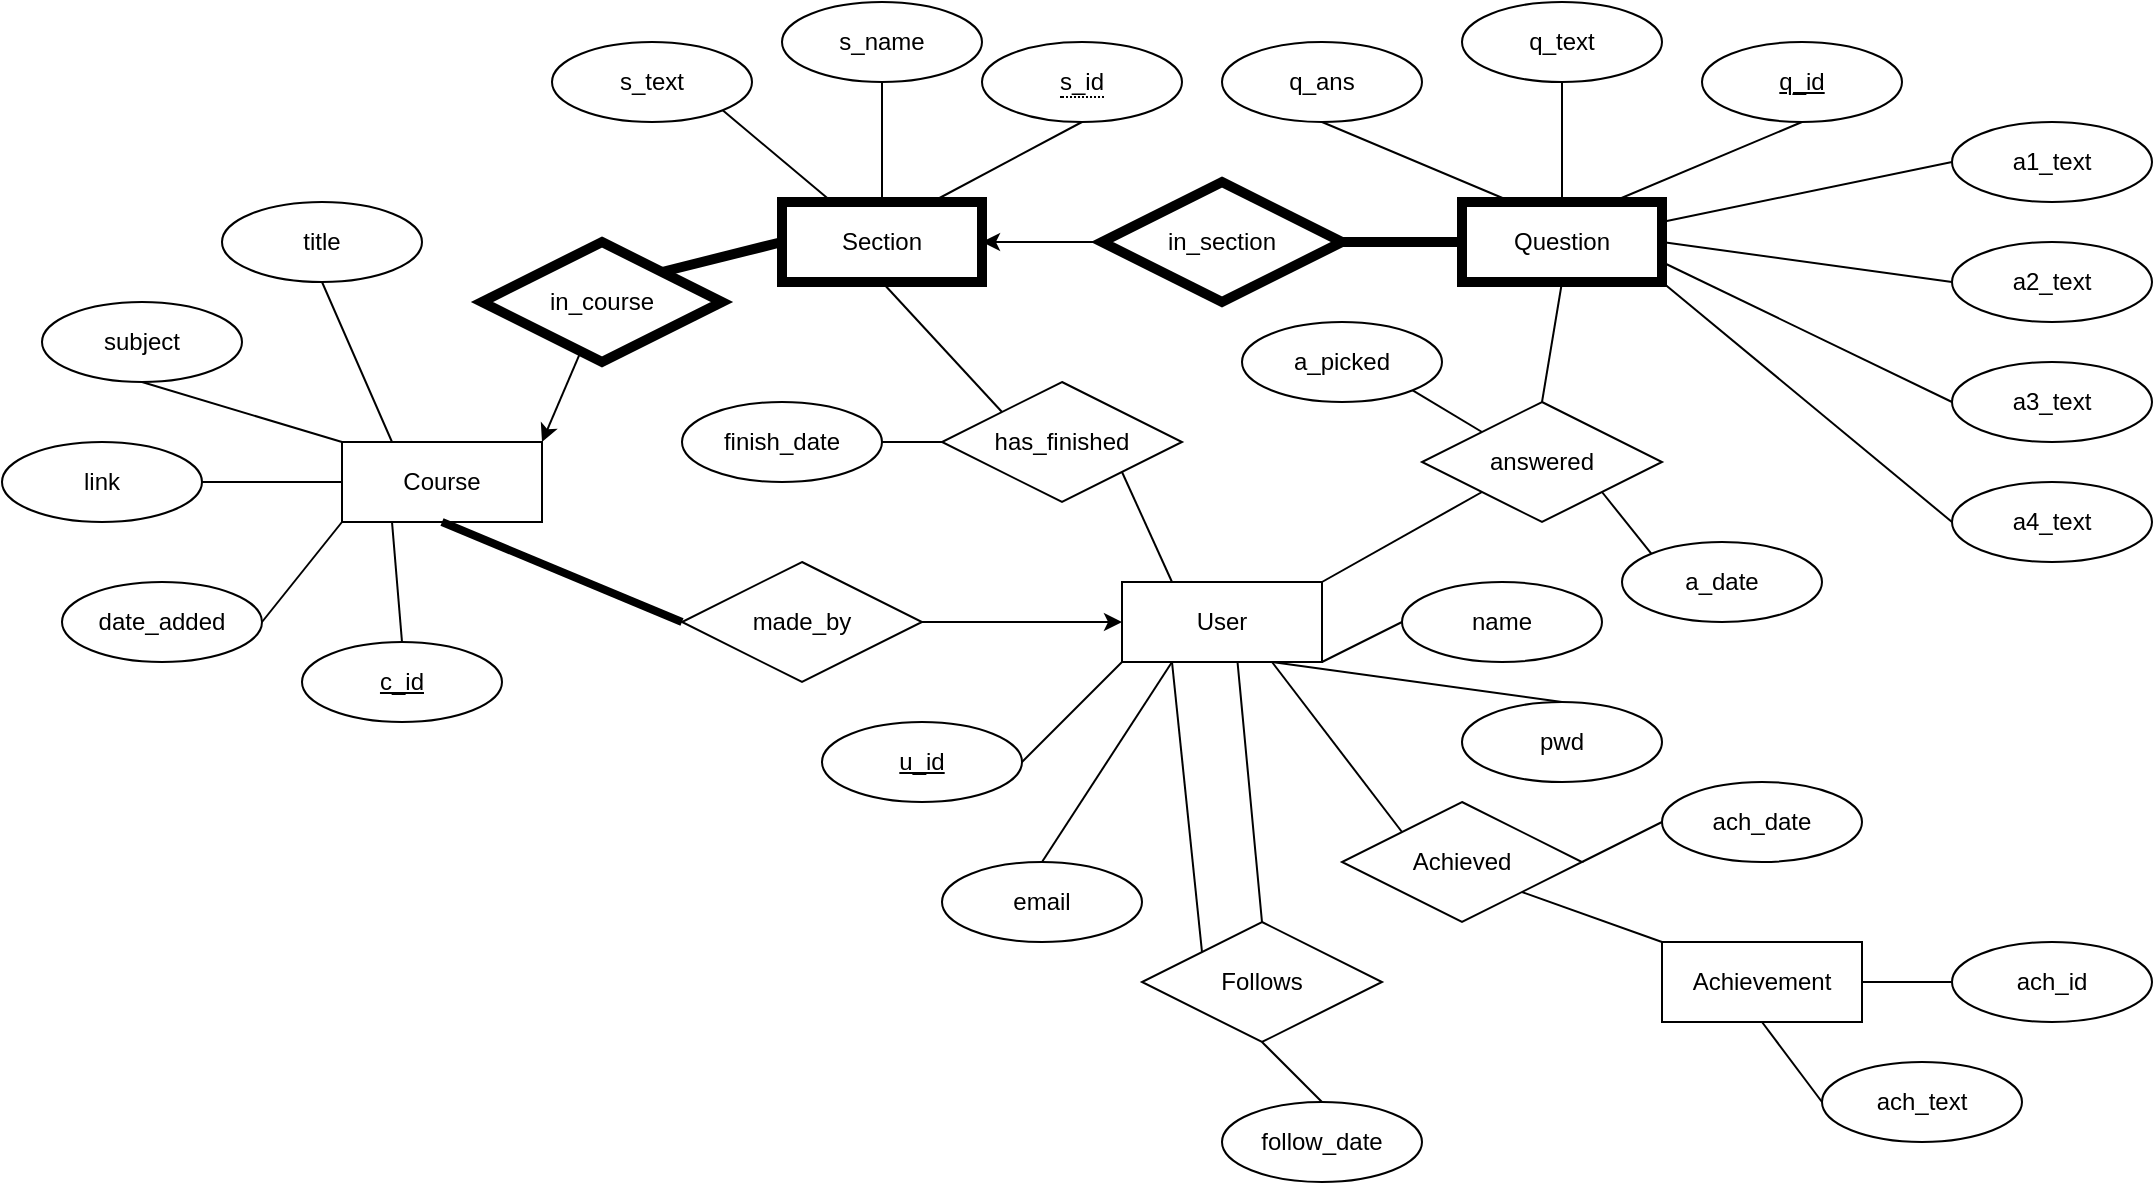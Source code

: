 <mxfile version="26.0.14">
  <diagram name="Page-1" id="UfRvtN0WD_MTOmSV6eDm">
    <mxGraphModel dx="526" dy="587" grid="1" gridSize="10" guides="1" tooltips="1" connect="1" arrows="1" fold="1" page="1" pageScale="1" pageWidth="850" pageHeight="1100" math="0" shadow="0">
      <root>
        <mxCell id="0" />
        <mxCell id="1" parent="0" />
        <mxCell id="OdUGsTOA7TWsg05n_6C7-2" value="Course" style="whiteSpace=wrap;html=1;align=center;" parent="1" vertex="1">
          <mxGeometry x="370" y="410" width="100" height="40" as="geometry" />
        </mxCell>
        <mxCell id="OdUGsTOA7TWsg05n_6C7-3" value="Section" style="whiteSpace=wrap;html=1;align=center;strokeWidth=5;" parent="1" vertex="1">
          <mxGeometry x="590" y="290" width="100" height="40" as="geometry" />
        </mxCell>
        <mxCell id="om3eo5C21DNyq840Sv7h-9" style="edgeStyle=none;rounded=0;orthogonalLoop=1;jettySize=auto;html=1;entryX=1;entryY=0;entryDx=0;entryDy=0;" parent="1" source="om3eo5C21DNyq840Sv7h-1" target="OdUGsTOA7TWsg05n_6C7-2" edge="1">
          <mxGeometry relative="1" as="geometry" />
        </mxCell>
        <mxCell id="om3eo5C21DNyq840Sv7h-1" value="in_course" style="shape=rhombus;perimeter=rhombusPerimeter;whiteSpace=wrap;html=1;align=center;strokeWidth=5;" parent="1" vertex="1">
          <mxGeometry x="440" y="310" width="120" height="60" as="geometry" />
        </mxCell>
        <mxCell id="om3eo5C21DNyq840Sv7h-5" value="" style="endArrow=none;html=1;rounded=0;exitX=1;exitY=0;exitDx=0;exitDy=0;entryX=0;entryY=0.5;entryDx=0;entryDy=0;strokeWidth=5;" parent="1" source="om3eo5C21DNyq840Sv7h-1" target="OdUGsTOA7TWsg05n_6C7-3" edge="1">
          <mxGeometry relative="1" as="geometry">
            <mxPoint x="460" y="370" as="sourcePoint" />
            <mxPoint x="620" y="370" as="targetPoint" />
          </mxGeometry>
        </mxCell>
        <mxCell id="om3eo5C21DNyq840Sv7h-10" style="edgeStyle=none;rounded=0;orthogonalLoop=1;jettySize=auto;html=1;entryX=1;entryY=0.5;entryDx=0;entryDy=0;" parent="1" source="om3eo5C21DNyq840Sv7h-7" target="OdUGsTOA7TWsg05n_6C7-3" edge="1">
          <mxGeometry relative="1" as="geometry" />
        </mxCell>
        <mxCell id="om3eo5C21DNyq840Sv7h-7" value="in_section" style="shape=rhombus;perimeter=rhombusPerimeter;whiteSpace=wrap;html=1;align=center;strokeWidth=5;" parent="1" vertex="1">
          <mxGeometry x="750" y="280" width="120" height="60" as="geometry" />
        </mxCell>
        <mxCell id="om3eo5C21DNyq840Sv7h-11" value="Question" style="whiteSpace=wrap;html=1;align=center;strokeWidth=5;" parent="1" vertex="1">
          <mxGeometry x="930" y="290" width="100" height="40" as="geometry" />
        </mxCell>
        <mxCell id="om3eo5C21DNyq840Sv7h-13" value="" style="endArrow=none;html=1;rounded=0;exitX=1;exitY=0.5;exitDx=0;exitDy=0;entryX=0;entryY=0.5;entryDx=0;entryDy=0;strokeWidth=5;" parent="1" source="om3eo5C21DNyq840Sv7h-7" target="om3eo5C21DNyq840Sv7h-11" edge="1">
          <mxGeometry relative="1" as="geometry">
            <mxPoint x="550" y="320" as="sourcePoint" />
            <mxPoint x="600" y="320" as="targetPoint" />
          </mxGeometry>
        </mxCell>
        <mxCell id="om3eo5C21DNyq840Sv7h-18" value="User" style="whiteSpace=wrap;html=1;align=center;" parent="1" vertex="1">
          <mxGeometry x="760" y="480" width="100" height="40" as="geometry" />
        </mxCell>
        <mxCell id="om3eo5C21DNyq840Sv7h-19" value="email" style="ellipse;whiteSpace=wrap;html=1;align=center;" parent="1" vertex="1">
          <mxGeometry x="670" y="620" width="100" height="40" as="geometry" />
        </mxCell>
        <mxCell id="om3eo5C21DNyq840Sv7h-20" value="u_id" style="ellipse;whiteSpace=wrap;html=1;align=center;fontStyle=4;" parent="1" vertex="1">
          <mxGeometry x="610" y="550" width="100" height="40" as="geometry" />
        </mxCell>
        <mxCell id="om3eo5C21DNyq840Sv7h-22" value="pwd" style="ellipse;whiteSpace=wrap;html=1;align=center;" parent="1" vertex="1">
          <mxGeometry x="930" y="540" width="100" height="40" as="geometry" />
        </mxCell>
        <mxCell id="om3eo5C21DNyq840Sv7h-23" value="name" style="ellipse;whiteSpace=wrap;html=1;align=center;" parent="1" vertex="1">
          <mxGeometry x="900" y="480" width="100" height="40" as="geometry" />
        </mxCell>
        <mxCell id="om3eo5C21DNyq840Sv7h-26" value="" style="endArrow=none;html=1;rounded=0;exitX=1;exitY=0.5;exitDx=0;exitDy=0;entryX=0;entryY=1;entryDx=0;entryDy=0;" parent="1" source="om3eo5C21DNyq840Sv7h-20" target="om3eo5C21DNyq840Sv7h-18" edge="1">
          <mxGeometry relative="1" as="geometry">
            <mxPoint x="400" y="650" as="sourcePoint" />
            <mxPoint x="560" y="650" as="targetPoint" />
          </mxGeometry>
        </mxCell>
        <mxCell id="om3eo5C21DNyq840Sv7h-28" value="" style="endArrow=none;html=1;rounded=0;exitX=0.5;exitY=0;exitDx=0;exitDy=0;entryX=0.25;entryY=1;entryDx=0;entryDy=0;" parent="1" source="om3eo5C21DNyq840Sv7h-19" target="om3eo5C21DNyq840Sv7h-18" edge="1">
          <mxGeometry relative="1" as="geometry">
            <mxPoint x="720" y="570" as="sourcePoint" />
            <mxPoint x="770" y="530" as="targetPoint" />
          </mxGeometry>
        </mxCell>
        <mxCell id="om3eo5C21DNyq840Sv7h-29" value="" style="endArrow=none;html=1;rounded=0;exitX=0.5;exitY=0;exitDx=0;exitDy=0;entryX=0.75;entryY=1;entryDx=0;entryDy=0;" parent="1" source="om3eo5C21DNyq840Sv7h-22" target="om3eo5C21DNyq840Sv7h-18" edge="1">
          <mxGeometry relative="1" as="geometry">
            <mxPoint x="730" y="580" as="sourcePoint" />
            <mxPoint x="780" y="540" as="targetPoint" />
          </mxGeometry>
        </mxCell>
        <mxCell id="om3eo5C21DNyq840Sv7h-30" value="" style="endArrow=none;html=1;rounded=0;exitX=0;exitY=0.5;exitDx=0;exitDy=0;entryX=1;entryY=1;entryDx=0;entryDy=0;" parent="1" source="om3eo5C21DNyq840Sv7h-23" target="om3eo5C21DNyq840Sv7h-18" edge="1">
          <mxGeometry relative="1" as="geometry">
            <mxPoint x="740" y="590" as="sourcePoint" />
            <mxPoint x="790" y="550" as="targetPoint" />
          </mxGeometry>
        </mxCell>
        <mxCell id="om3eo5C21DNyq840Sv7h-33" style="edgeStyle=none;rounded=0;orthogonalLoop=1;jettySize=auto;html=1;entryX=0;entryY=0.5;entryDx=0;entryDy=0;exitX=1;exitY=0.5;exitDx=0;exitDy=0;" parent="1" source="om3eo5C21DNyq840Sv7h-31" target="om3eo5C21DNyq840Sv7h-18" edge="1">
          <mxGeometry relative="1" as="geometry" />
        </mxCell>
        <mxCell id="om3eo5C21DNyq840Sv7h-31" value="made_by" style="shape=rhombus;perimeter=rhombusPerimeter;whiteSpace=wrap;html=1;align=center;" parent="1" vertex="1">
          <mxGeometry x="540" y="470" width="120" height="60" as="geometry" />
        </mxCell>
        <mxCell id="om3eo5C21DNyq840Sv7h-32" value="" style="endArrow=none;html=1;rounded=0;exitX=0.5;exitY=1;exitDx=0;exitDy=0;entryX=0;entryY=0.5;entryDx=0;entryDy=0;strokeWidth=4;" parent="1" source="OdUGsTOA7TWsg05n_6C7-2" target="om3eo5C21DNyq840Sv7h-31" edge="1">
          <mxGeometry relative="1" as="geometry">
            <mxPoint x="270" y="460" as="sourcePoint" />
            <mxPoint x="430" y="460" as="targetPoint" />
          </mxGeometry>
        </mxCell>
        <mxCell id="om3eo5C21DNyq840Sv7h-34" value="has_finished" style="shape=rhombus;perimeter=rhombusPerimeter;whiteSpace=wrap;html=1;align=center;" parent="1" vertex="1">
          <mxGeometry x="670" y="380" width="120" height="60" as="geometry" />
        </mxCell>
        <mxCell id="om3eo5C21DNyq840Sv7h-36" value="" style="endArrow=none;html=1;rounded=0;exitX=0.5;exitY=1;exitDx=0;exitDy=0;entryX=0;entryY=0;entryDx=0;entryDy=0;" parent="1" source="OdUGsTOA7TWsg05n_6C7-3" target="om3eo5C21DNyq840Sv7h-34" edge="1">
          <mxGeometry relative="1" as="geometry">
            <mxPoint x="890" y="600" as="sourcePoint" />
            <mxPoint x="845" y="530" as="targetPoint" />
          </mxGeometry>
        </mxCell>
        <mxCell id="om3eo5C21DNyq840Sv7h-37" value="finish_date" style="ellipse;whiteSpace=wrap;html=1;align=center;" parent="1" vertex="1">
          <mxGeometry x="540" y="390" width="100" height="40" as="geometry" />
        </mxCell>
        <mxCell id="om3eo5C21DNyq840Sv7h-38" value="" style="endArrow=none;html=1;rounded=0;exitX=1;exitY=0.5;exitDx=0;exitDy=0;entryX=0;entryY=0.5;entryDx=0;entryDy=0;" parent="1" source="om3eo5C21DNyq840Sv7h-37" target="om3eo5C21DNyq840Sv7h-34" edge="1">
          <mxGeometry relative="1" as="geometry">
            <mxPoint x="650" y="340" as="sourcePoint" />
            <mxPoint x="710" y="405" as="targetPoint" />
          </mxGeometry>
        </mxCell>
        <mxCell id="om3eo5C21DNyq840Sv7h-39" value="answered" style="shape=rhombus;perimeter=rhombusPerimeter;whiteSpace=wrap;html=1;align=center;" parent="1" vertex="1">
          <mxGeometry x="910" y="390" width="120" height="60" as="geometry" />
        </mxCell>
        <mxCell id="om3eo5C21DNyq840Sv7h-43" value="" style="endArrow=none;html=1;rounded=0;exitX=0;exitY=1;exitDx=0;exitDy=0;entryX=1;entryY=0;entryDx=0;entryDy=0;" parent="1" source="om3eo5C21DNyq840Sv7h-39" target="om3eo5C21DNyq840Sv7h-18" edge="1">
          <mxGeometry relative="1" as="geometry">
            <mxPoint x="920" y="570" as="sourcePoint" />
            <mxPoint x="870" y="530" as="targetPoint" />
          </mxGeometry>
        </mxCell>
        <mxCell id="om3eo5C21DNyq840Sv7h-46" value="" style="endArrow=none;html=1;rounded=0;exitX=0;exitY=0.5;exitDx=0;exitDy=0;entryX=1;entryY=1;entryDx=0;entryDy=0;" parent="1" source="AKw_GaRQy8joi6KpRtJ3-4" target="om3eo5C21DNyq840Sv7h-11" edge="1">
          <mxGeometry relative="1" as="geometry">
            <mxPoint x="1040" y="510" as="sourcePoint" />
            <mxPoint x="880" y="520" as="targetPoint" />
          </mxGeometry>
        </mxCell>
        <mxCell id="om3eo5C21DNyq840Sv7h-47" value="" style="endArrow=none;html=1;rounded=0;exitX=0.5;exitY=1;exitDx=0;exitDy=0;entryX=0.5;entryY=0;entryDx=0;entryDy=0;" parent="1" source="om3eo5C21DNyq840Sv7h-11" target="om3eo5C21DNyq840Sv7h-39" edge="1">
          <mxGeometry relative="1" as="geometry">
            <mxPoint x="1050" y="520" as="sourcePoint" />
            <mxPoint x="890" y="530" as="targetPoint" />
          </mxGeometry>
        </mxCell>
        <mxCell id="om3eo5C21DNyq840Sv7h-58" value="q_text" style="ellipse;whiteSpace=wrap;html=1;align=center;" parent="1" vertex="1">
          <mxGeometry x="930" y="190" width="100" height="40" as="geometry" />
        </mxCell>
        <mxCell id="om3eo5C21DNyq840Sv7h-59" value="" style="endArrow=none;html=1;rounded=0;exitX=0.5;exitY=1;exitDx=0;exitDy=0;entryX=0.5;entryY=0;entryDx=0;entryDy=0;" parent="1" source="om3eo5C21DNyq840Sv7h-58" target="om3eo5C21DNyq840Sv7h-11" edge="1">
          <mxGeometry relative="1" as="geometry">
            <mxPoint x="1360" y="270" as="sourcePoint" />
            <mxPoint x="1360" y="300" as="targetPoint" />
          </mxGeometry>
        </mxCell>
        <mxCell id="om3eo5C21DNyq840Sv7h-61" value="" style="endArrow=none;html=1;rounded=0;exitX=0.5;exitY=1;exitDx=0;exitDy=0;entryX=0.75;entryY=0;entryDx=0;entryDy=0;" parent="1" source="om3eo5C21DNyq840Sv7h-64" target="om3eo5C21DNyq840Sv7h-11" edge="1">
          <mxGeometry relative="1" as="geometry">
            <mxPoint x="1090" y="250" as="sourcePoint" />
            <mxPoint x="990" y="300" as="targetPoint" />
          </mxGeometry>
        </mxCell>
        <mxCell id="om3eo5C21DNyq840Sv7h-62" value="q_ans" style="ellipse;whiteSpace=wrap;html=1;align=center;" parent="1" vertex="1">
          <mxGeometry x="810" y="210" width="100" height="40" as="geometry" />
        </mxCell>
        <mxCell id="om3eo5C21DNyq840Sv7h-63" value="" style="endArrow=none;html=1;rounded=0;exitX=0.5;exitY=1;exitDx=0;exitDy=0;entryX=0.25;entryY=0;entryDx=0;entryDy=0;" parent="1" source="om3eo5C21DNyq840Sv7h-62" target="om3eo5C21DNyq840Sv7h-11" edge="1">
          <mxGeometry relative="1" as="geometry">
            <mxPoint x="990" y="240" as="sourcePoint" />
            <mxPoint x="990" y="300" as="targetPoint" />
          </mxGeometry>
        </mxCell>
        <mxCell id="om3eo5C21DNyq840Sv7h-64" value="q_id" style="ellipse;whiteSpace=wrap;html=1;align=center;fontStyle=4;" parent="1" vertex="1">
          <mxGeometry x="1050" y="210" width="100" height="40" as="geometry" />
        </mxCell>
        <mxCell id="om3eo5C21DNyq840Sv7h-65" value="s_name" style="ellipse;whiteSpace=wrap;html=1;align=center;" parent="1" vertex="1">
          <mxGeometry x="590" y="190" width="100" height="40" as="geometry" />
        </mxCell>
        <mxCell id="om3eo5C21DNyq840Sv7h-66" value="s_text" style="ellipse;whiteSpace=wrap;html=1;align=center;" parent="1" vertex="1">
          <mxGeometry x="475" y="210" width="100" height="40" as="geometry" />
        </mxCell>
        <mxCell id="om3eo5C21DNyq840Sv7h-68" value="&lt;span style=&quot;border-bottom: 1px dotted&quot;&gt;s_id&lt;/span&gt;" style="ellipse;whiteSpace=wrap;html=1;align=center;" parent="1" vertex="1">
          <mxGeometry x="690" y="210" width="100" height="40" as="geometry" />
        </mxCell>
        <mxCell id="om3eo5C21DNyq840Sv7h-69" value="" style="endArrow=none;html=1;rounded=0;exitX=1;exitY=1;exitDx=0;exitDy=0;entryX=0.25;entryY=0;entryDx=0;entryDy=0;" parent="1" source="om3eo5C21DNyq840Sv7h-66" target="OdUGsTOA7TWsg05n_6C7-3" edge="1">
          <mxGeometry relative="1" as="geometry">
            <mxPoint x="870" y="260" as="sourcePoint" />
            <mxPoint x="965" y="300" as="targetPoint" />
          </mxGeometry>
        </mxCell>
        <mxCell id="om3eo5C21DNyq840Sv7h-70" value="" style="endArrow=none;html=1;rounded=0;exitX=0.5;exitY=1;exitDx=0;exitDy=0;entryX=0.5;entryY=0;entryDx=0;entryDy=0;" parent="1" source="om3eo5C21DNyq840Sv7h-65" target="OdUGsTOA7TWsg05n_6C7-3" edge="1">
          <mxGeometry relative="1" as="geometry">
            <mxPoint x="880" y="270" as="sourcePoint" />
            <mxPoint x="975" y="310" as="targetPoint" />
          </mxGeometry>
        </mxCell>
        <mxCell id="om3eo5C21DNyq840Sv7h-71" value="" style="endArrow=none;html=1;rounded=0;exitX=0.5;exitY=1;exitDx=0;exitDy=0;entryX=0.75;entryY=0;entryDx=0;entryDy=0;" parent="1" source="om3eo5C21DNyq840Sv7h-68" target="OdUGsTOA7TWsg05n_6C7-3" edge="1">
          <mxGeometry relative="1" as="geometry">
            <mxPoint x="890" y="280" as="sourcePoint" />
            <mxPoint x="985" y="320" as="targetPoint" />
          </mxGeometry>
        </mxCell>
        <mxCell id="om3eo5C21DNyq840Sv7h-72" value="title" style="ellipse;whiteSpace=wrap;html=1;align=center;" parent="1" vertex="1">
          <mxGeometry x="310" y="290" width="100" height="40" as="geometry" />
        </mxCell>
        <mxCell id="om3eo5C21DNyq840Sv7h-73" value="subject" style="ellipse;whiteSpace=wrap;html=1;align=center;" parent="1" vertex="1">
          <mxGeometry x="220" y="340" width="100" height="40" as="geometry" />
        </mxCell>
        <mxCell id="om3eo5C21DNyq840Sv7h-74" value="link" style="ellipse;whiteSpace=wrap;html=1;align=center;" parent="1" vertex="1">
          <mxGeometry x="200" y="410" width="100" height="40" as="geometry" />
        </mxCell>
        <mxCell id="om3eo5C21DNyq840Sv7h-75" value="date_added" style="ellipse;whiteSpace=wrap;html=1;align=center;" parent="1" vertex="1">
          <mxGeometry x="230" y="480" width="100" height="40" as="geometry" />
        </mxCell>
        <mxCell id="om3eo5C21DNyq840Sv7h-76" value="c_id" style="ellipse;whiteSpace=wrap;html=1;align=center;fontStyle=4;" parent="1" vertex="1">
          <mxGeometry x="350" y="510" width="100" height="40" as="geometry" />
        </mxCell>
        <mxCell id="om3eo5C21DNyq840Sv7h-77" value="" style="endArrow=none;html=1;rounded=0;exitX=0.5;exitY=1;exitDx=0;exitDy=0;entryX=0.25;entryY=0;entryDx=0;entryDy=0;" parent="1" source="om3eo5C21DNyq840Sv7h-72" target="OdUGsTOA7TWsg05n_6C7-2" edge="1">
          <mxGeometry relative="1" as="geometry">
            <mxPoint x="570" y="254" as="sourcePoint" />
            <mxPoint x="625" y="300" as="targetPoint" />
          </mxGeometry>
        </mxCell>
        <mxCell id="om3eo5C21DNyq840Sv7h-78" value="" style="endArrow=none;html=1;rounded=0;exitX=0.5;exitY=1;exitDx=0;exitDy=0;entryX=0;entryY=0;entryDx=0;entryDy=0;" parent="1" source="om3eo5C21DNyq840Sv7h-73" target="OdUGsTOA7TWsg05n_6C7-2" edge="1">
          <mxGeometry relative="1" as="geometry">
            <mxPoint x="580" y="264" as="sourcePoint" />
            <mxPoint x="635" y="310" as="targetPoint" />
          </mxGeometry>
        </mxCell>
        <mxCell id="om3eo5C21DNyq840Sv7h-79" value="" style="endArrow=none;html=1;rounded=0;exitX=1;exitY=0.5;exitDx=0;exitDy=0;entryX=0;entryY=0.5;entryDx=0;entryDy=0;" parent="1" source="om3eo5C21DNyq840Sv7h-74" target="OdUGsTOA7TWsg05n_6C7-2" edge="1">
          <mxGeometry relative="1" as="geometry">
            <mxPoint x="590" y="274" as="sourcePoint" />
            <mxPoint x="645" y="320" as="targetPoint" />
          </mxGeometry>
        </mxCell>
        <mxCell id="om3eo5C21DNyq840Sv7h-80" value="" style="endArrow=none;html=1;rounded=0;exitX=1;exitY=0.5;exitDx=0;exitDy=0;entryX=0;entryY=1;entryDx=0;entryDy=0;" parent="1" source="om3eo5C21DNyq840Sv7h-75" target="OdUGsTOA7TWsg05n_6C7-2" edge="1">
          <mxGeometry relative="1" as="geometry">
            <mxPoint x="600" y="284" as="sourcePoint" />
            <mxPoint x="655" y="330" as="targetPoint" />
          </mxGeometry>
        </mxCell>
        <mxCell id="om3eo5C21DNyq840Sv7h-81" value="" style="endArrow=none;html=1;rounded=0;exitX=0.5;exitY=0;exitDx=0;exitDy=0;entryX=0.25;entryY=1;entryDx=0;entryDy=0;" parent="1" source="om3eo5C21DNyq840Sv7h-76" target="OdUGsTOA7TWsg05n_6C7-2" edge="1">
          <mxGeometry relative="1" as="geometry">
            <mxPoint x="610" y="294" as="sourcePoint" />
            <mxPoint x="665" y="340" as="targetPoint" />
          </mxGeometry>
        </mxCell>
        <mxCell id="AKw_GaRQy8joi6KpRtJ3-1" value="a1_text" style="ellipse;whiteSpace=wrap;html=1;align=center;" vertex="1" parent="1">
          <mxGeometry x="1175" y="250" width="100" height="40" as="geometry" />
        </mxCell>
        <mxCell id="AKw_GaRQy8joi6KpRtJ3-2" value="a2_text" style="ellipse;whiteSpace=wrap;html=1;align=center;" vertex="1" parent="1">
          <mxGeometry x="1175" y="310" width="100" height="40" as="geometry" />
        </mxCell>
        <mxCell id="AKw_GaRQy8joi6KpRtJ3-3" value="a3_text" style="ellipse;whiteSpace=wrap;html=1;align=center;" vertex="1" parent="1">
          <mxGeometry x="1175" y="370" width="100" height="40" as="geometry" />
        </mxCell>
        <mxCell id="AKw_GaRQy8joi6KpRtJ3-4" value="a4_text" style="ellipse;whiteSpace=wrap;html=1;align=center;" vertex="1" parent="1">
          <mxGeometry x="1175" y="430" width="100" height="40" as="geometry" />
        </mxCell>
        <mxCell id="AKw_GaRQy8joi6KpRtJ3-7" value="" style="endArrow=none;html=1;rounded=0;exitX=0;exitY=0.5;exitDx=0;exitDy=0;entryX=1;entryY=0.75;entryDx=0;entryDy=0;" edge="1" parent="1" source="AKw_GaRQy8joi6KpRtJ3-3" target="om3eo5C21DNyq840Sv7h-11">
          <mxGeometry relative="1" as="geometry">
            <mxPoint x="1185" y="460" as="sourcePoint" />
            <mxPoint x="1040" y="340" as="targetPoint" />
          </mxGeometry>
        </mxCell>
        <mxCell id="AKw_GaRQy8joi6KpRtJ3-8" value="" style="endArrow=none;html=1;rounded=0;exitX=0;exitY=0.5;exitDx=0;exitDy=0;entryX=1;entryY=0.5;entryDx=0;entryDy=0;" edge="1" parent="1" source="AKw_GaRQy8joi6KpRtJ3-2" target="om3eo5C21DNyq840Sv7h-11">
          <mxGeometry relative="1" as="geometry">
            <mxPoint x="1195" y="470" as="sourcePoint" />
            <mxPoint x="1050" y="350" as="targetPoint" />
          </mxGeometry>
        </mxCell>
        <mxCell id="AKw_GaRQy8joi6KpRtJ3-9" value="" style="endArrow=none;html=1;rounded=0;exitX=0;exitY=0.5;exitDx=0;exitDy=0;entryX=1;entryY=0.25;entryDx=0;entryDy=0;" edge="1" parent="1" source="AKw_GaRQy8joi6KpRtJ3-1" target="om3eo5C21DNyq840Sv7h-11">
          <mxGeometry relative="1" as="geometry">
            <mxPoint x="1205" y="480" as="sourcePoint" />
            <mxPoint x="1060" y="360" as="targetPoint" />
          </mxGeometry>
        </mxCell>
        <mxCell id="AKw_GaRQy8joi6KpRtJ3-10" value="a_date" style="ellipse;whiteSpace=wrap;html=1;align=center;" vertex="1" parent="1">
          <mxGeometry x="1010" y="460" width="100" height="40" as="geometry" />
        </mxCell>
        <mxCell id="AKw_GaRQy8joi6KpRtJ3-11" value="" style="endArrow=none;html=1;rounded=0;exitX=1;exitY=1;exitDx=0;exitDy=0;entryX=0;entryY=0;entryDx=0;entryDy=0;" edge="1" parent="1" source="om3eo5C21DNyq840Sv7h-39" target="AKw_GaRQy8joi6KpRtJ3-10">
          <mxGeometry relative="1" as="geometry">
            <mxPoint x="950" y="445" as="sourcePoint" />
            <mxPoint x="870" y="490" as="targetPoint" />
          </mxGeometry>
        </mxCell>
        <mxCell id="AKw_GaRQy8joi6KpRtJ3-12" value="a_picked" style="ellipse;whiteSpace=wrap;html=1;align=center;" vertex="1" parent="1">
          <mxGeometry x="820" y="350" width="100" height="40" as="geometry" />
        </mxCell>
        <mxCell id="AKw_GaRQy8joi6KpRtJ3-13" value="" style="endArrow=none;html=1;rounded=0;exitX=1;exitY=1;exitDx=0;exitDy=0;entryX=0;entryY=0;entryDx=0;entryDy=0;" edge="1" parent="1" source="AKw_GaRQy8joi6KpRtJ3-12" target="om3eo5C21DNyq840Sv7h-39">
          <mxGeometry relative="1" as="geometry">
            <mxPoint x="1010" y="445" as="sourcePoint" />
            <mxPoint x="1035" y="476" as="targetPoint" />
          </mxGeometry>
        </mxCell>
        <mxCell id="AKw_GaRQy8joi6KpRtJ3-14" value="Follows" style="shape=rhombus;perimeter=rhombusPerimeter;whiteSpace=wrap;html=1;align=center;" vertex="1" parent="1">
          <mxGeometry x="770" y="650" width="120" height="60" as="geometry" />
        </mxCell>
        <mxCell id="AKw_GaRQy8joi6KpRtJ3-15" value="" style="endArrow=none;html=1;rounded=0;exitX=0;exitY=0;exitDx=0;exitDy=0;entryX=0.25;entryY=1;entryDx=0;entryDy=0;" edge="1" parent="1" source="AKw_GaRQy8joi6KpRtJ3-14" target="om3eo5C21DNyq840Sv7h-18">
          <mxGeometry relative="1" as="geometry">
            <mxPoint x="910" y="600" as="sourcePoint" />
            <mxPoint x="845" y="530" as="targetPoint" />
          </mxGeometry>
        </mxCell>
        <mxCell id="AKw_GaRQy8joi6KpRtJ3-16" value="" style="endArrow=none;html=1;rounded=0;exitX=0.5;exitY=0;exitDx=0;exitDy=0;entryX=0.578;entryY=1.01;entryDx=0;entryDy=0;entryPerimeter=0;" edge="1" parent="1" source="AKw_GaRQy8joi6KpRtJ3-14" target="om3eo5C21DNyq840Sv7h-18">
          <mxGeometry relative="1" as="geometry">
            <mxPoint x="730" y="630" as="sourcePoint" />
            <mxPoint x="795" y="530" as="targetPoint" />
          </mxGeometry>
        </mxCell>
        <mxCell id="AKw_GaRQy8joi6KpRtJ3-17" value="Achievement" style="whiteSpace=wrap;html=1;align=center;" vertex="1" parent="1">
          <mxGeometry x="1030" y="660" width="100" height="40" as="geometry" />
        </mxCell>
        <mxCell id="AKw_GaRQy8joi6KpRtJ3-19" value="ach_id" style="ellipse;whiteSpace=wrap;html=1;align=center;" vertex="1" parent="1">
          <mxGeometry x="1175" y="660" width="100" height="40" as="geometry" />
        </mxCell>
        <mxCell id="AKw_GaRQy8joi6KpRtJ3-20" value="ach_text" style="ellipse;whiteSpace=wrap;html=1;align=center;" vertex="1" parent="1">
          <mxGeometry x="1110" y="720" width="100" height="40" as="geometry" />
        </mxCell>
        <mxCell id="AKw_GaRQy8joi6KpRtJ3-21" value="" style="endArrow=none;html=1;rounded=0;exitX=0.5;exitY=1;exitDx=0;exitDy=0;entryX=0;entryY=0.5;entryDx=0;entryDy=0;" edge="1" parent="1" source="AKw_GaRQy8joi6KpRtJ3-17" target="AKw_GaRQy8joi6KpRtJ3-20">
          <mxGeometry relative="1" as="geometry">
            <mxPoint x="840" y="660" as="sourcePoint" />
            <mxPoint x="828" y="530" as="targetPoint" />
          </mxGeometry>
        </mxCell>
        <mxCell id="AKw_GaRQy8joi6KpRtJ3-22" value="" style="endArrow=none;html=1;rounded=0;exitX=0;exitY=0.5;exitDx=0;exitDy=0;entryX=1;entryY=0.5;entryDx=0;entryDy=0;" edge="1" parent="1" source="AKw_GaRQy8joi6KpRtJ3-19" target="AKw_GaRQy8joi6KpRtJ3-17">
          <mxGeometry relative="1" as="geometry">
            <mxPoint x="850" y="670" as="sourcePoint" />
            <mxPoint x="838" y="540" as="targetPoint" />
          </mxGeometry>
        </mxCell>
        <mxCell id="AKw_GaRQy8joi6KpRtJ3-23" value="Achieved" style="shape=rhombus;perimeter=rhombusPerimeter;whiteSpace=wrap;html=1;align=center;" vertex="1" parent="1">
          <mxGeometry x="870" y="590" width="120" height="60" as="geometry" />
        </mxCell>
        <mxCell id="AKw_GaRQy8joi6KpRtJ3-24" value="" style="endArrow=none;html=1;rounded=0;exitX=0.75;exitY=1;exitDx=0;exitDy=0;entryX=0;entryY=0;entryDx=0;entryDy=0;" edge="1" parent="1" source="om3eo5C21DNyq840Sv7h-18" target="AKw_GaRQy8joi6KpRtJ3-23">
          <mxGeometry relative="1" as="geometry">
            <mxPoint x="1090" y="710" as="sourcePoint" />
            <mxPoint x="1120" y="750" as="targetPoint" />
          </mxGeometry>
        </mxCell>
        <mxCell id="AKw_GaRQy8joi6KpRtJ3-25" value="" style="endArrow=none;html=1;rounded=0;exitX=1;exitY=1;exitDx=0;exitDy=0;entryX=0;entryY=0;entryDx=0;entryDy=0;" edge="1" parent="1" source="AKw_GaRQy8joi6KpRtJ3-23" target="AKw_GaRQy8joi6KpRtJ3-17">
          <mxGeometry relative="1" as="geometry">
            <mxPoint x="1100" y="720" as="sourcePoint" />
            <mxPoint x="1130" y="760" as="targetPoint" />
          </mxGeometry>
        </mxCell>
        <mxCell id="AKw_GaRQy8joi6KpRtJ3-26" value="ach_date" style="ellipse;whiteSpace=wrap;html=1;align=center;" vertex="1" parent="1">
          <mxGeometry x="1030" y="580" width="100" height="40" as="geometry" />
        </mxCell>
        <mxCell id="AKw_GaRQy8joi6KpRtJ3-27" value="" style="endArrow=none;html=1;rounded=0;exitX=0;exitY=0.5;exitDx=0;exitDy=0;entryX=1;entryY=0.5;entryDx=0;entryDy=0;" edge="1" parent="1" source="AKw_GaRQy8joi6KpRtJ3-26" target="AKw_GaRQy8joi6KpRtJ3-23">
          <mxGeometry relative="1" as="geometry">
            <mxPoint x="990" y="550" as="sourcePoint" />
            <mxPoint x="845" y="530" as="targetPoint" />
          </mxGeometry>
        </mxCell>
        <mxCell id="AKw_GaRQy8joi6KpRtJ3-28" value="follow_date" style="ellipse;whiteSpace=wrap;html=1;align=center;" vertex="1" parent="1">
          <mxGeometry x="810" y="740" width="100" height="40" as="geometry" />
        </mxCell>
        <mxCell id="AKw_GaRQy8joi6KpRtJ3-29" value="" style="endArrow=none;html=1;rounded=0;exitX=0.5;exitY=1;exitDx=0;exitDy=0;entryX=0.5;entryY=0;entryDx=0;entryDy=0;" edge="1" parent="1" source="AKw_GaRQy8joi6KpRtJ3-14" target="AKw_GaRQy8joi6KpRtJ3-28">
          <mxGeometry relative="1" as="geometry">
            <mxPoint x="840" y="660" as="sourcePoint" />
            <mxPoint x="828" y="530" as="targetPoint" />
          </mxGeometry>
        </mxCell>
        <mxCell id="AKw_GaRQy8joi6KpRtJ3-30" value="" style="endArrow=none;html=1;rounded=0;exitX=0.25;exitY=0;exitDx=0;exitDy=0;entryX=1;entryY=1;entryDx=0;entryDy=0;" edge="1" parent="1" source="om3eo5C21DNyq840Sv7h-18" target="om3eo5C21DNyq840Sv7h-34">
          <mxGeometry relative="1" as="geometry">
            <mxPoint x="650" y="340" as="sourcePoint" />
            <mxPoint x="710" y="405" as="targetPoint" />
          </mxGeometry>
        </mxCell>
      </root>
    </mxGraphModel>
  </diagram>
</mxfile>
